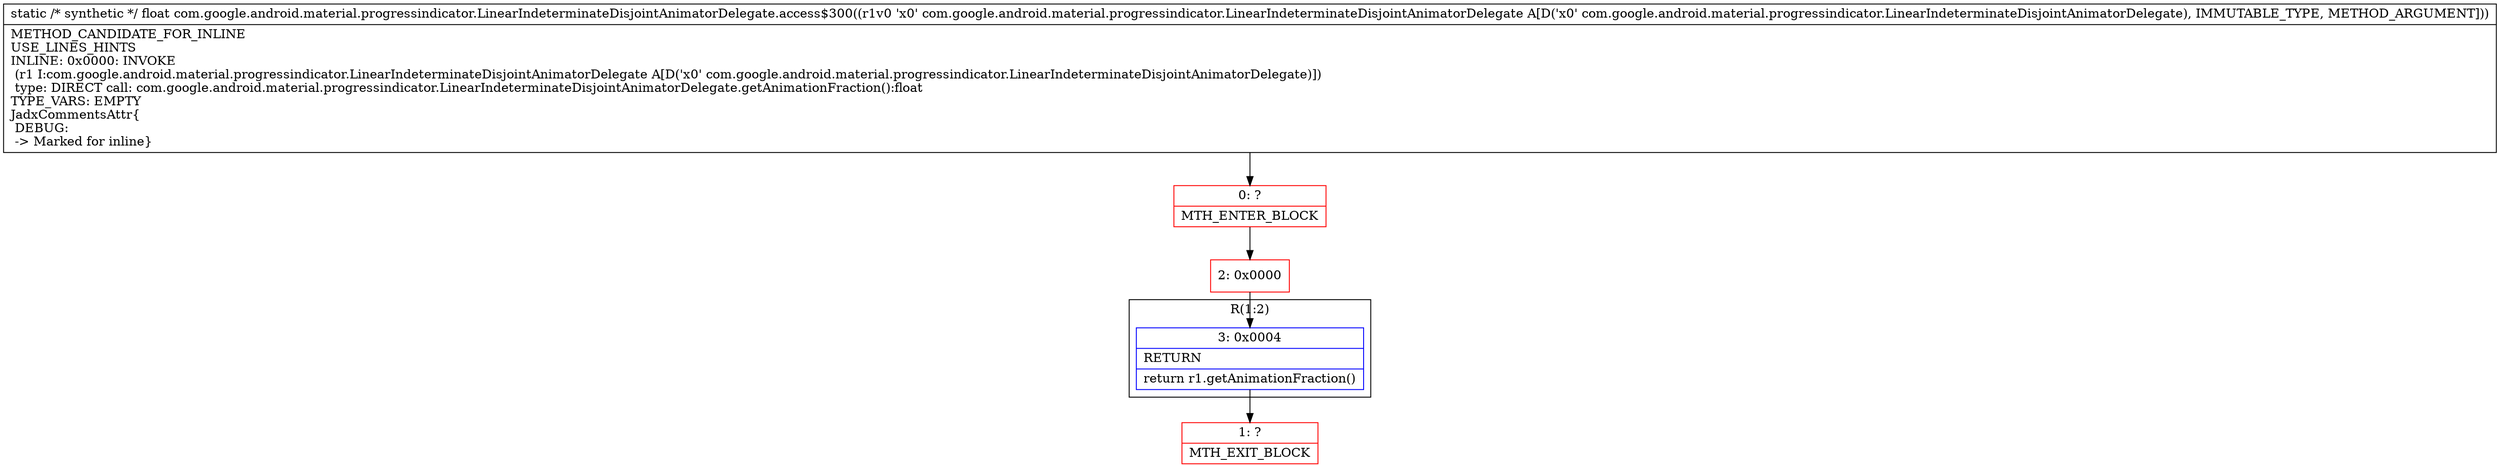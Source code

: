 digraph "CFG forcom.google.android.material.progressindicator.LinearIndeterminateDisjointAnimatorDelegate.access$300(Lcom\/google\/android\/material\/progressindicator\/LinearIndeterminateDisjointAnimatorDelegate;)F" {
subgraph cluster_Region_1893567334 {
label = "R(1:2)";
node [shape=record,color=blue];
Node_3 [shape=record,label="{3\:\ 0x0004|RETURN\l|return r1.getAnimationFraction()\l}"];
}
Node_0 [shape=record,color=red,label="{0\:\ ?|MTH_ENTER_BLOCK\l}"];
Node_2 [shape=record,color=red,label="{2\:\ 0x0000}"];
Node_1 [shape=record,color=red,label="{1\:\ ?|MTH_EXIT_BLOCK\l}"];
MethodNode[shape=record,label="{static \/* synthetic *\/ float com.google.android.material.progressindicator.LinearIndeterminateDisjointAnimatorDelegate.access$300((r1v0 'x0' com.google.android.material.progressindicator.LinearIndeterminateDisjointAnimatorDelegate A[D('x0' com.google.android.material.progressindicator.LinearIndeterminateDisjointAnimatorDelegate), IMMUTABLE_TYPE, METHOD_ARGUMENT]))  | METHOD_CANDIDATE_FOR_INLINE\lUSE_LINES_HINTS\lINLINE: 0x0000: INVOKE  \l  (r1 I:com.google.android.material.progressindicator.LinearIndeterminateDisjointAnimatorDelegate A[D('x0' com.google.android.material.progressindicator.LinearIndeterminateDisjointAnimatorDelegate)])\l type: DIRECT call: com.google.android.material.progressindicator.LinearIndeterminateDisjointAnimatorDelegate.getAnimationFraction():float\lTYPE_VARS: EMPTY\lJadxCommentsAttr\{\l DEBUG: \l \-\> Marked for inline\}\l}"];
MethodNode -> Node_0;Node_3 -> Node_1;
Node_0 -> Node_2;
Node_2 -> Node_3;
}

